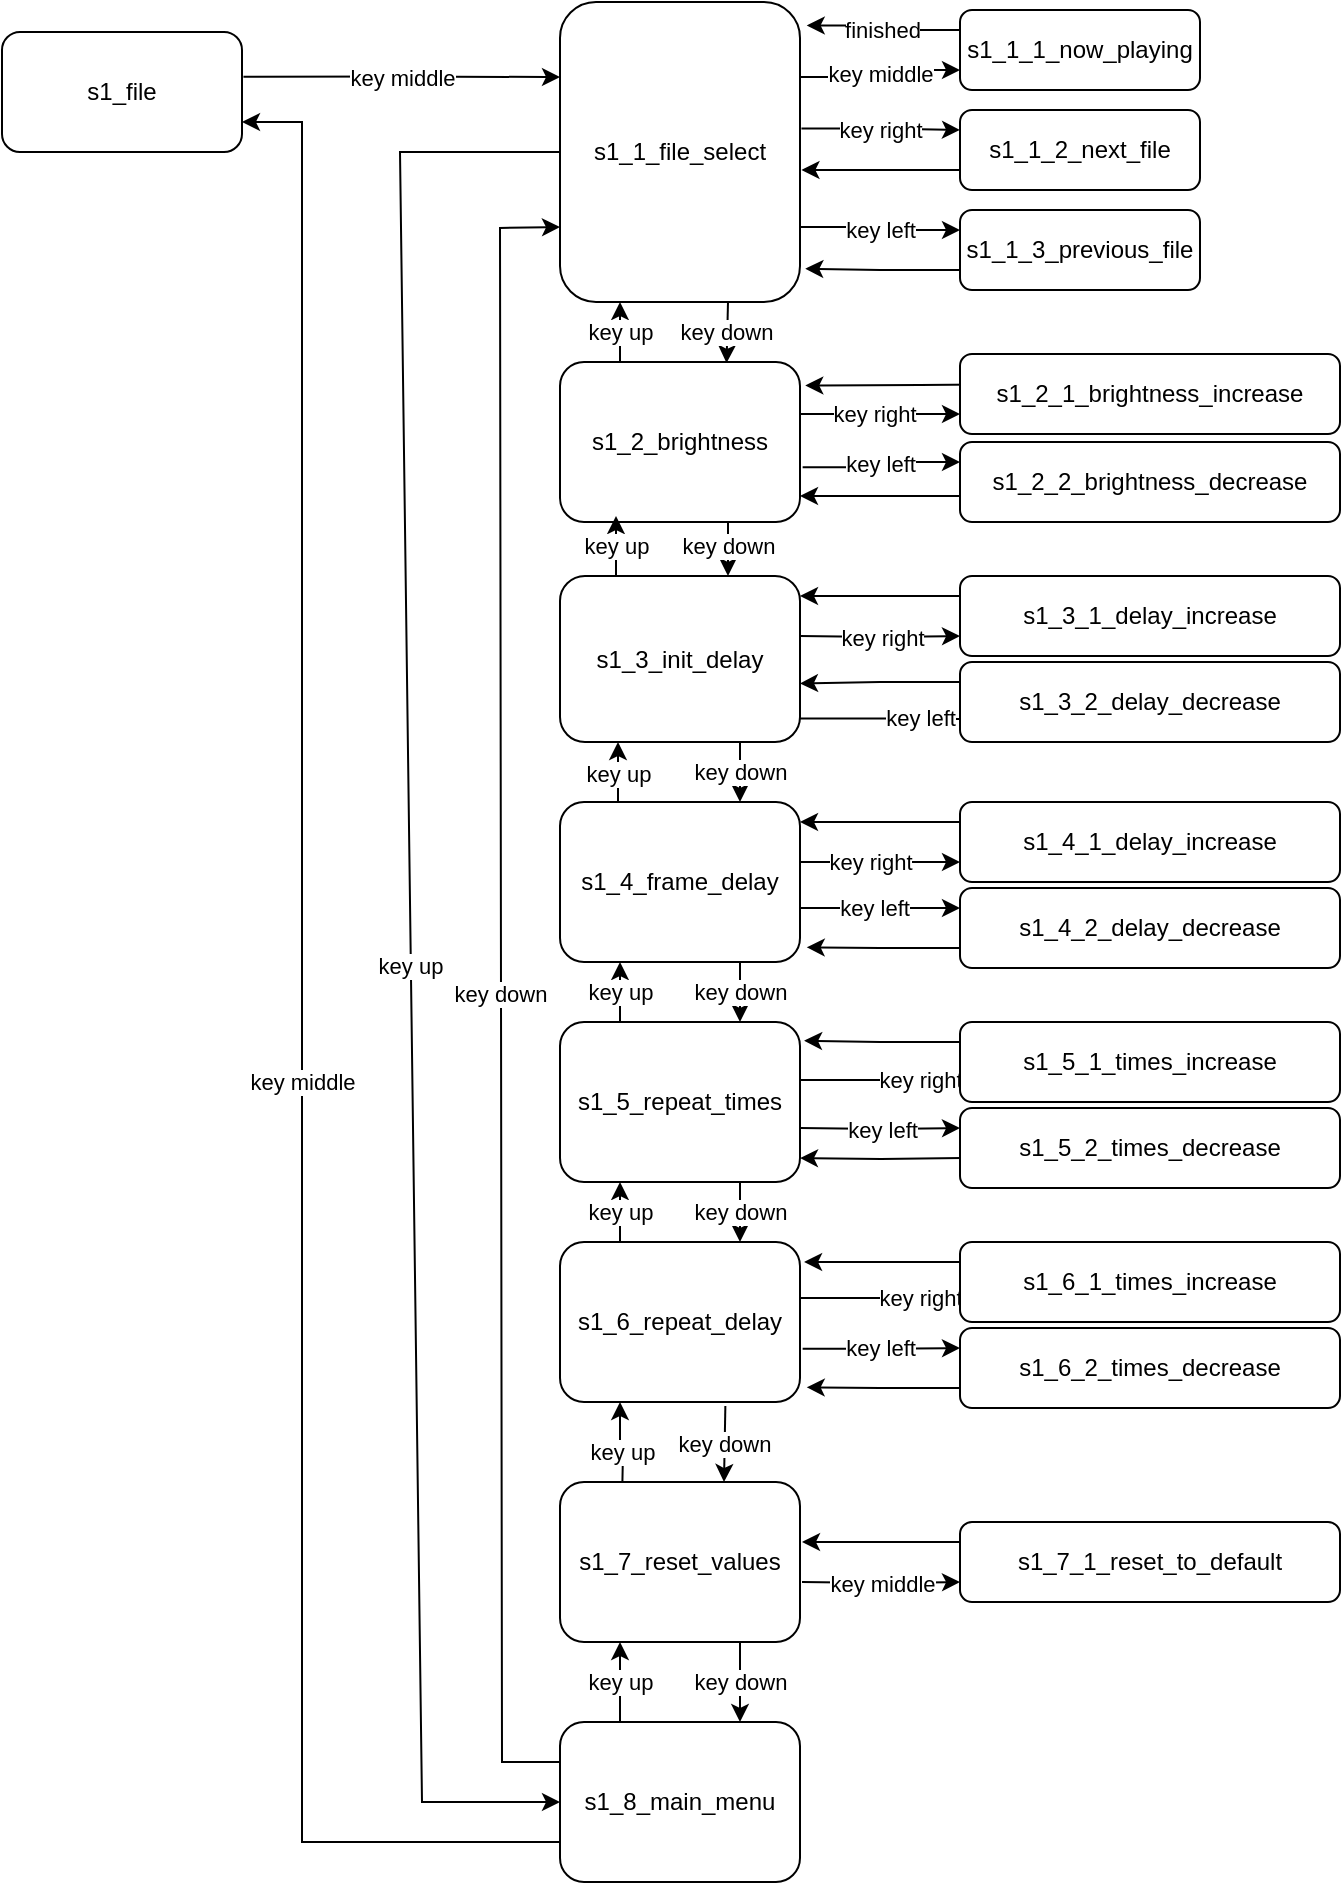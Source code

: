 <mxfile version="20.3.0" type="device"><diagram id="D9V31egvPKWLX6zc7xJK" name="Seite-1"><mxGraphModel dx="2062" dy="1122" grid="1" gridSize="10" guides="1" tooltips="1" connect="1" arrows="1" fold="1" page="1" pageScale="1" pageWidth="827" pageHeight="1169" math="0" shadow="0"><root><mxCell id="0"/><mxCell id="1" parent="0"/><mxCell id="xdrTdri9jBhsMkTPG74Z-29" value="key middle" style="edgeStyle=orthogonalEdgeStyle;rounded=0;orthogonalLoop=1;jettySize=auto;html=1;exitX=1.006;exitY=0.372;exitDx=0;exitDy=0;exitPerimeter=0;entryX=0;entryY=0.25;entryDx=0;entryDy=0;" parent="1" source="xdrTdri9jBhsMkTPG74Z-1" target="xdrTdri9jBhsMkTPG74Z-2" edge="1"><mxGeometry relative="1" as="geometry"><mxPoint x="199.72" y="87.68" as="sourcePoint"/><mxPoint x="319" y="151" as="targetPoint"/></mxGeometry></mxCell><mxCell id="xdrTdri9jBhsMkTPG74Z-1" value="s1_file" style="rounded=1;whiteSpace=wrap;html=1;" parent="1" vertex="1"><mxGeometry x="40" y="65" width="120" height="60" as="geometry"/></mxCell><mxCell id="xdrTdri9jBhsMkTPG74Z-11" value="key down" style="edgeStyle=orthogonalEdgeStyle;rounded=0;orthogonalLoop=1;jettySize=auto;html=1;entryX=0.694;entryY=0.006;entryDx=0;entryDy=0;entryPerimeter=0;" parent="1" target="xdrTdri9jBhsMkTPG74Z-3" edge="1"><mxGeometry relative="1" as="geometry"><mxPoint x="403" y="200" as="sourcePoint"/><mxPoint x="403" y="230" as="targetPoint"/></mxGeometry></mxCell><mxCell id="xdrTdri9jBhsMkTPG74Z-32" value="key middle" style="edgeStyle=orthogonalEdgeStyle;rounded=0;orthogonalLoop=1;jettySize=auto;html=1;entryX=0;entryY=0.75;entryDx=0;entryDy=0;exitX=1;exitY=0.25;exitDx=0;exitDy=0;" parent="1" source="xdrTdri9jBhsMkTPG74Z-2" target="xdrTdri9jBhsMkTPG74Z-31" edge="1"><mxGeometry relative="1" as="geometry"><mxPoint x="439" y="172" as="sourcePoint"/><mxPoint x="519" y="172" as="targetPoint"/></mxGeometry></mxCell><mxCell id="xdrTdri9jBhsMkTPG74Z-77" value="key right" style="edgeStyle=orthogonalEdgeStyle;rounded=0;orthogonalLoop=1;jettySize=auto;html=1;exitX=1.006;exitY=0.422;exitDx=0;exitDy=0;entryX=0;entryY=0.25;entryDx=0;entryDy=0;exitPerimeter=0;" parent="1" source="xdrTdri9jBhsMkTPG74Z-2" target="xdrTdri9jBhsMkTPG74Z-41" edge="1"><mxGeometry relative="1" as="geometry"/></mxCell><mxCell id="xdrTdri9jBhsMkTPG74Z-79" value="key left" style="edgeStyle=orthogonalEdgeStyle;rounded=0;orthogonalLoop=1;jettySize=auto;html=1;exitX=1;exitY=0.75;exitDx=0;exitDy=0;entryX=0;entryY=0.25;entryDx=0;entryDy=0;" parent="1" source="xdrTdri9jBhsMkTPG74Z-2" target="xdrTdri9jBhsMkTPG74Z-42" edge="1"><mxGeometry relative="1" as="geometry"/></mxCell><mxCell id="xdrTdri9jBhsMkTPG74Z-2" value="s1_1_file_select" style="rounded=1;whiteSpace=wrap;html=1;" parent="1" vertex="1"><mxGeometry x="319" y="50" width="120" height="150" as="geometry"/></mxCell><mxCell id="xdrTdri9jBhsMkTPG74Z-12" value="key up" style="edgeStyle=orthogonalEdgeStyle;rounded=0;orthogonalLoop=1;jettySize=auto;html=1;exitX=0.25;exitY=0;exitDx=0;exitDy=0;entryX=0.25;entryY=1;entryDx=0;entryDy=0;" parent="1" source="xdrTdri9jBhsMkTPG74Z-3" target="xdrTdri9jBhsMkTPG74Z-2" edge="1"><mxGeometry relative="1" as="geometry"><mxPoint x="347" y="230" as="sourcePoint"/><mxPoint x="347" y="200" as="targetPoint"/></mxGeometry></mxCell><mxCell id="xdrTdri9jBhsMkTPG74Z-13" value="key down" style="edgeStyle=orthogonalEdgeStyle;rounded=0;orthogonalLoop=1;jettySize=auto;html=1;" parent="1" edge="1"><mxGeometry relative="1" as="geometry"><mxPoint x="403" y="307" as="sourcePoint"/><mxPoint x="403" y="337" as="targetPoint"/></mxGeometry></mxCell><mxCell id="xdrTdri9jBhsMkTPG74Z-36" value="key right" style="edgeStyle=orthogonalEdgeStyle;rounded=0;orthogonalLoop=1;jettySize=auto;html=1;entryX=0;entryY=0.75;entryDx=0;entryDy=0;exitX=1;exitY=0.25;exitDx=0;exitDy=0;" parent="1" source="xdrTdri9jBhsMkTPG74Z-3" target="xdrTdri9jBhsMkTPG74Z-35" edge="1"><mxGeometry relative="1" as="geometry"><Array as="points"><mxPoint x="439" y="256"/></Array></mxGeometry></mxCell><mxCell id="xdrTdri9jBhsMkTPG74Z-39" value="key left" style="edgeStyle=orthogonalEdgeStyle;rounded=0;orthogonalLoop=1;jettySize=auto;html=1;exitX=1.011;exitY=0.658;exitDx=0;exitDy=0;entryX=0;entryY=0.25;entryDx=0;entryDy=0;exitPerimeter=0;" parent="1" source="xdrTdri9jBhsMkTPG74Z-3" target="xdrTdri9jBhsMkTPG74Z-38" edge="1"><mxGeometry relative="1" as="geometry"/></mxCell><mxCell id="xdrTdri9jBhsMkTPG74Z-3" value="s1_2_brightness" style="rounded=1;whiteSpace=wrap;html=1;" parent="1" vertex="1"><mxGeometry x="319" y="230" width="120" height="80" as="geometry"/></mxCell><mxCell id="xdrTdri9jBhsMkTPG74Z-14" value="key up" style="edgeStyle=orthogonalEdgeStyle;rounded=0;orthogonalLoop=1;jettySize=auto;html=1;" parent="1" edge="1"><mxGeometry relative="1" as="geometry"><mxPoint x="347" y="337" as="sourcePoint"/><mxPoint x="347" y="307" as="targetPoint"/></mxGeometry></mxCell><mxCell id="xdrTdri9jBhsMkTPG74Z-17" value="key down" style="edgeStyle=orthogonalEdgeStyle;rounded=0;orthogonalLoop=1;jettySize=auto;html=1;entryX=0.75;entryY=0;entryDx=0;entryDy=0;exitX=0.75;exitY=1;exitDx=0;exitDy=0;" parent="1" source="xdrTdri9jBhsMkTPG74Z-4" target="xdrTdri9jBhsMkTPG74Z-5" edge="1"><mxGeometry relative="1" as="geometry"><mxPoint x="406" y="397" as="sourcePoint"/><mxPoint x="406" y="427" as="targetPoint"/></mxGeometry></mxCell><mxCell id="xdrTdri9jBhsMkTPG74Z-51" value="key right" style="edgeStyle=orthogonalEdgeStyle;rounded=0;orthogonalLoop=1;jettySize=auto;html=1;entryX=0;entryY=0.75;entryDx=0;entryDy=0;" parent="1" target="xdrTdri9jBhsMkTPG74Z-48" edge="1"><mxGeometry relative="1" as="geometry"><mxPoint x="439" y="367" as="sourcePoint"/></mxGeometry></mxCell><mxCell id="xdrTdri9jBhsMkTPG74Z-54" value="key left" style="edgeStyle=orthogonalEdgeStyle;rounded=0;orthogonalLoop=1;jettySize=auto;html=1;exitX=1;exitY=0.75;exitDx=0;exitDy=0;entryX=0;entryY=0.5;entryDx=0;entryDy=0;" parent="1" edge="1"><mxGeometry relative="1" as="geometry"><mxPoint x="439" y="408.25" as="sourcePoint"/><mxPoint x="559" y="409" as="targetPoint"/><Array as="points"><mxPoint x="499" y="409"/></Array></mxGeometry></mxCell><mxCell id="xdrTdri9jBhsMkTPG74Z-4" value="s1_3_init_delay" style="rounded=1;whiteSpace=wrap;html=1;" parent="1" vertex="1"><mxGeometry x="319" y="337" width="120" height="83" as="geometry"/></mxCell><mxCell id="xdrTdri9jBhsMkTPG74Z-18" value="key up" style="edgeStyle=orthogonalEdgeStyle;rounded=0;orthogonalLoop=1;jettySize=auto;html=1;exitX=0.25;exitY=0;exitDx=0;exitDy=0;" parent="1" source="xdrTdri9jBhsMkTPG74Z-5" edge="1"><mxGeometry relative="1" as="geometry"><mxPoint x="348" y="427" as="sourcePoint"/><mxPoint x="348" y="420" as="targetPoint"/></mxGeometry></mxCell><mxCell id="xdrTdri9jBhsMkTPG74Z-19" value="key down" style="edgeStyle=orthogonalEdgeStyle;rounded=0;orthogonalLoop=1;jettySize=auto;html=1;entryX=0.75;entryY=0;entryDx=0;entryDy=0;exitX=0.75;exitY=1;exitDx=0;exitDy=0;" parent="1" source="xdrTdri9jBhsMkTPG74Z-5" target="xdrTdri9jBhsMkTPG74Z-6" edge="1"><mxGeometry relative="1" as="geometry"><mxPoint x="405" y="526" as="sourcePoint"/><mxPoint x="405" y="556" as="targetPoint"/></mxGeometry></mxCell><mxCell id="xdrTdri9jBhsMkTPG74Z-60" value="key right" style="edgeStyle=orthogonalEdgeStyle;rounded=0;orthogonalLoop=1;jettySize=auto;html=1;exitX=1;exitY=0.25;exitDx=0;exitDy=0;entryX=0;entryY=0.75;entryDx=0;entryDy=0;" parent="1" source="xdrTdri9jBhsMkTPG74Z-5" target="xdrTdri9jBhsMkTPG74Z-58" edge="1"><mxGeometry relative="1" as="geometry"><Array as="points"><mxPoint x="439" y="480"/></Array></mxGeometry></mxCell><mxCell id="xdrTdri9jBhsMkTPG74Z-62" value="key left" style="edgeStyle=orthogonalEdgeStyle;rounded=0;orthogonalLoop=1;jettySize=auto;html=1;exitX=1;exitY=0.75;exitDx=0;exitDy=0;entryX=0;entryY=0.25;entryDx=0;entryDy=0;" parent="1" source="xdrTdri9jBhsMkTPG74Z-5" target="xdrTdri9jBhsMkTPG74Z-59" edge="1"><mxGeometry relative="1" as="geometry"><Array as="points"><mxPoint x="439" y="503"/></Array></mxGeometry></mxCell><mxCell id="xdrTdri9jBhsMkTPG74Z-5" value="s1_4_frame_delay" style="rounded=1;whiteSpace=wrap;html=1;" parent="1" vertex="1"><mxGeometry x="319" y="450" width="120" height="80" as="geometry"/></mxCell><mxCell id="xdrTdri9jBhsMkTPG74Z-20" value="key up" style="edgeStyle=orthogonalEdgeStyle;rounded=0;orthogonalLoop=1;jettySize=auto;html=1;exitX=0.25;exitY=0;exitDx=0;exitDy=0;entryX=0.25;entryY=1;entryDx=0;entryDy=0;" parent="1" source="xdrTdri9jBhsMkTPG74Z-6" target="xdrTdri9jBhsMkTPG74Z-5" edge="1"><mxGeometry relative="1" as="geometry"><mxPoint x="348" y="556" as="sourcePoint"/><mxPoint x="348" y="560" as="targetPoint"/></mxGeometry></mxCell><mxCell id="xdrTdri9jBhsMkTPG74Z-22" value="key down" style="edgeStyle=orthogonalEdgeStyle;rounded=0;orthogonalLoop=1;jettySize=auto;html=1;exitX=0.75;exitY=1;exitDx=0;exitDy=0;entryX=0.75;entryY=0;entryDx=0;entryDy=0;" parent="1" source="xdrTdri9jBhsMkTPG74Z-6" target="xdrTdri9jBhsMkTPG74Z-7" edge="1"><mxGeometry relative="1" as="geometry"><mxPoint x="406" y="820" as="sourcePoint"/><mxPoint x="409" y="780" as="targetPoint"/></mxGeometry></mxCell><mxCell id="xdrTdri9jBhsMkTPG74Z-66" value="key right" style="edgeStyle=orthogonalEdgeStyle;rounded=0;orthogonalLoop=1;jettySize=auto;html=1;exitX=1;exitY=0.25;exitDx=0;exitDy=0;entryX=0;entryY=0.5;entryDx=0;entryDy=0;" parent="1" edge="1"><mxGeometry relative="1" as="geometry"><mxPoint x="439" y="589" as="sourcePoint"/><mxPoint x="559" y="589" as="targetPoint"/></mxGeometry></mxCell><mxCell id="xdrTdri9jBhsMkTPG74Z-68" value="key left" style="edgeStyle=orthogonalEdgeStyle;rounded=0;orthogonalLoop=1;jettySize=auto;html=1;entryX=0;entryY=0.25;entryDx=0;entryDy=0;" parent="1" target="xdrTdri9jBhsMkTPG74Z-65" edge="1"><mxGeometry relative="1" as="geometry"><mxPoint x="439" y="613" as="sourcePoint"/></mxGeometry></mxCell><mxCell id="xdrTdri9jBhsMkTPG74Z-6" value="s1_5_repeat_times" style="rounded=1;whiteSpace=wrap;html=1;" parent="1" vertex="1"><mxGeometry x="319" y="560" width="120" height="80" as="geometry"/></mxCell><mxCell id="xdrTdri9jBhsMkTPG74Z-23" value="key up" style="edgeStyle=orthogonalEdgeStyle;rounded=0;orthogonalLoop=1;jettySize=auto;html=1;entryX=0.25;entryY=1;entryDx=0;entryDy=0;exitX=0.25;exitY=0;exitDx=0;exitDy=0;" parent="1" source="xdrTdri9jBhsMkTPG74Z-7" target="xdrTdri9jBhsMkTPG74Z-6" edge="1"><mxGeometry relative="1" as="geometry"><mxPoint x="359" y="810" as="sourcePoint"/><mxPoint x="347" y="820" as="targetPoint"/></mxGeometry></mxCell><mxCell id="xdrTdri9jBhsMkTPG74Z-24" value="key down" style="edgeStyle=orthogonalEdgeStyle;rounded=0;orthogonalLoop=1;jettySize=auto;html=1;exitX=0.689;exitY=1.025;exitDx=0;exitDy=0;exitPerimeter=0;" parent="1" source="xdrTdri9jBhsMkTPG74Z-7" edge="1"><mxGeometry relative="1" as="geometry"><mxPoint x="411" y="910" as="sourcePoint"/><mxPoint x="401" y="790" as="targetPoint"/></mxGeometry></mxCell><mxCell id="xdrTdri9jBhsMkTPG74Z-72" value="key right" style="edgeStyle=orthogonalEdgeStyle;rounded=0;orthogonalLoop=1;jettySize=auto;html=1;exitX=1;exitY=0.25;exitDx=0;exitDy=0;entryX=0;entryY=0.5;entryDx=0;entryDy=0;" parent="1" edge="1"><mxGeometry relative="1" as="geometry"><mxPoint x="439" y="698" as="sourcePoint"/><mxPoint x="559" y="698" as="targetPoint"/></mxGeometry></mxCell><mxCell id="xdrTdri9jBhsMkTPG74Z-74" value="key left" style="edgeStyle=orthogonalEdgeStyle;rounded=0;orthogonalLoop=1;jettySize=auto;html=1;exitX=1.011;exitY=0.667;exitDx=0;exitDy=0;entryX=0;entryY=0.25;entryDx=0;entryDy=0;exitPerimeter=0;" parent="1" source="xdrTdri9jBhsMkTPG74Z-7" target="xdrTdri9jBhsMkTPG74Z-71" edge="1"><mxGeometry relative="1" as="geometry"/></mxCell><mxCell id="xdrTdri9jBhsMkTPG74Z-7" value="s1_6_repeat_delay" style="rounded=1;whiteSpace=wrap;html=1;" parent="1" vertex="1"><mxGeometry x="319" y="670" width="120" height="80" as="geometry"/></mxCell><mxCell id="xdrTdri9jBhsMkTPG74Z-25" value="key up" style="edgeStyle=orthogonalEdgeStyle;rounded=0;orthogonalLoop=1;jettySize=auto;html=1;entryX=0.25;entryY=1;entryDx=0;entryDy=0;" parent="1" target="xdrTdri9jBhsMkTPG74Z-7" edge="1"><mxGeometry relative="1" as="geometry"><mxPoint x="350" y="800" as="sourcePoint"/><mxPoint x="348" y="910" as="targetPoint"/></mxGeometry></mxCell><mxCell id="xdrTdri9jBhsMkTPG74Z-81" value="key middle" style="edgeStyle=orthogonalEdgeStyle;rounded=0;orthogonalLoop=1;jettySize=auto;html=1;exitX=0;exitY=0.75;exitDx=0;exitDy=0;entryX=1;entryY=0.75;entryDx=0;entryDy=0;" parent="1" source="xdrTdri9jBhsMkTPG74Z-8" target="xdrTdri9jBhsMkTPG74Z-1" edge="1"><mxGeometry relative="1" as="geometry"><mxPoint x="199" y="110" as="targetPoint"/><Array as="points"><mxPoint x="190" y="970"/><mxPoint x="190" y="110"/></Array></mxGeometry></mxCell><mxCell id="9t41K3WzxZC-Tcf100jT-3" value="key up" style="edgeStyle=orthogonalEdgeStyle;rounded=0;orthogonalLoop=1;jettySize=auto;html=1;exitX=0.25;exitY=0;exitDx=0;exitDy=0;entryX=0.25;entryY=1;entryDx=0;entryDy=0;" edge="1" parent="1" source="xdrTdri9jBhsMkTPG74Z-8" target="9t41K3WzxZC-Tcf100jT-1"><mxGeometry relative="1" as="geometry"/></mxCell><mxCell id="xdrTdri9jBhsMkTPG74Z-8" value="s1_8_main_menu" style="rounded=1;whiteSpace=wrap;html=1;" parent="1" vertex="1"><mxGeometry x="319" y="910" width="120" height="80" as="geometry"/></mxCell><mxCell id="xdrTdri9jBhsMkTPG74Z-27" value="key down" style="endArrow=classic;html=1;rounded=0;exitX=0;exitY=0.25;exitDx=0;exitDy=0;entryX=0;entryY=0.75;entryDx=0;entryDy=0;" parent="1" source="xdrTdri9jBhsMkTPG74Z-8" target="xdrTdri9jBhsMkTPG74Z-2" edge="1"><mxGeometry width="50" height="50" relative="1" as="geometry"><mxPoint x="339" y="630" as="sourcePoint"/><mxPoint x="389" y="580" as="targetPoint"/><Array as="points"><mxPoint x="290" y="930"/><mxPoint x="289" y="163"/></Array></mxGeometry></mxCell><mxCell id="xdrTdri9jBhsMkTPG74Z-30" value="key up" style="endArrow=classic;html=1;rounded=0;entryX=0;entryY=0.5;entryDx=0;entryDy=0;exitX=0;exitY=0.5;exitDx=0;exitDy=0;" parent="1" source="xdrTdri9jBhsMkTPG74Z-2" target="xdrTdri9jBhsMkTPG74Z-8" edge="1"><mxGeometry width="50" height="50" relative="1" as="geometry"><mxPoint x="339" y="630" as="sourcePoint"/><mxPoint x="389" y="580" as="targetPoint"/><Array as="points"><mxPoint x="239" y="125"/><mxPoint x="250" y="950"/></Array></mxGeometry></mxCell><mxCell id="xdrTdri9jBhsMkTPG74Z-34" value="finished" style="edgeStyle=orthogonalEdgeStyle;rounded=0;orthogonalLoop=1;jettySize=auto;html=1;entryX=1.028;entryY=0.078;entryDx=0;entryDy=0;entryPerimeter=0;exitX=0;exitY=0.25;exitDx=0;exitDy=0;" parent="1" source="xdrTdri9jBhsMkTPG74Z-31" target="xdrTdri9jBhsMkTPG74Z-2" edge="1"><mxGeometry relative="1" as="geometry"><mxPoint x="519" y="150" as="sourcePoint"/><mxPoint x="439" y="150" as="targetPoint"/></mxGeometry></mxCell><mxCell id="xdrTdri9jBhsMkTPG74Z-31" value="s1_1_1_now_playing" style="rounded=1;whiteSpace=wrap;html=1;" parent="1" vertex="1"><mxGeometry x="519" y="54" width="120" height="40" as="geometry"/></mxCell><mxCell id="xdrTdri9jBhsMkTPG74Z-37" style="edgeStyle=orthogonalEdgeStyle;rounded=0;orthogonalLoop=1;jettySize=auto;html=1;entryX=1.022;entryY=0.147;entryDx=0;entryDy=0;entryPerimeter=0;" parent="1" target="xdrTdri9jBhsMkTPG74Z-3" edge="1"><mxGeometry relative="1" as="geometry"><mxPoint x="559" y="241" as="sourcePoint"/></mxGeometry></mxCell><mxCell id="xdrTdri9jBhsMkTPG74Z-35" value="s1_2_1_brightness_increase" style="rounded=1;whiteSpace=wrap;html=1;" parent="1" vertex="1"><mxGeometry x="519" y="226" width="190" height="40" as="geometry"/></mxCell><mxCell id="xdrTdri9jBhsMkTPG74Z-40" style="edgeStyle=orthogonalEdgeStyle;rounded=0;orthogonalLoop=1;jettySize=auto;html=1;" parent="1" edge="1"><mxGeometry relative="1" as="geometry"><mxPoint x="559" y="297" as="sourcePoint"/><mxPoint x="439" y="297" as="targetPoint"/></mxGeometry></mxCell><mxCell id="xdrTdri9jBhsMkTPG74Z-38" value="s1_2_2_brightness_decrease" style="rounded=1;whiteSpace=wrap;html=1;" parent="1" vertex="1"><mxGeometry x="519" y="270" width="190" height="40" as="geometry"/></mxCell><mxCell id="xdrTdri9jBhsMkTPG74Z-78" style="edgeStyle=orthogonalEdgeStyle;rounded=0;orthogonalLoop=1;jettySize=auto;html=1;exitX=0;exitY=0.75;exitDx=0;exitDy=0;entryX=1.006;entryY=0.56;entryDx=0;entryDy=0;entryPerimeter=0;" parent="1" source="xdrTdri9jBhsMkTPG74Z-41" target="xdrTdri9jBhsMkTPG74Z-2" edge="1"><mxGeometry relative="1" as="geometry"/></mxCell><mxCell id="xdrTdri9jBhsMkTPG74Z-41" value="s1_1_2_next_file" style="rounded=1;whiteSpace=wrap;html=1;" parent="1" vertex="1"><mxGeometry x="519" y="104" width="120" height="40" as="geometry"/></mxCell><mxCell id="xdrTdri9jBhsMkTPG74Z-80" style="edgeStyle=orthogonalEdgeStyle;rounded=0;orthogonalLoop=1;jettySize=auto;html=1;exitX=0;exitY=0.75;exitDx=0;exitDy=0;entryX=1.022;entryY=0.889;entryDx=0;entryDy=0;entryPerimeter=0;" parent="1" source="xdrTdri9jBhsMkTPG74Z-42" target="xdrTdri9jBhsMkTPG74Z-2" edge="1"><mxGeometry relative="1" as="geometry"/></mxCell><mxCell id="xdrTdri9jBhsMkTPG74Z-42" value="s1_1_3_previous_file" style="rounded=1;whiteSpace=wrap;html=1;" parent="1" vertex="1"><mxGeometry x="519" y="154" width="120" height="40" as="geometry"/></mxCell><mxCell id="xdrTdri9jBhsMkTPG74Z-50" style="edgeStyle=orthogonalEdgeStyle;rounded=0;orthogonalLoop=1;jettySize=auto;html=1;exitX=0;exitY=0.25;exitDx=0;exitDy=0;" parent="1" source="xdrTdri9jBhsMkTPG74Z-48" edge="1"><mxGeometry relative="1" as="geometry"><mxPoint x="439" y="347" as="targetPoint"/></mxGeometry></mxCell><mxCell id="xdrTdri9jBhsMkTPG74Z-48" value="s1_3_1_delay_increase" style="rounded=1;whiteSpace=wrap;html=1;" parent="1" vertex="1"><mxGeometry x="519" y="337" width="190" height="40" as="geometry"/></mxCell><mxCell id="xdrTdri9jBhsMkTPG74Z-53" style="edgeStyle=orthogonalEdgeStyle;rounded=0;orthogonalLoop=1;jettySize=auto;html=1;exitX=0;exitY=0.25;exitDx=0;exitDy=0;entryX=1;entryY=0.647;entryDx=0;entryDy=0;entryPerimeter=0;" parent="1" source="xdrTdri9jBhsMkTPG74Z-49" target="xdrTdri9jBhsMkTPG74Z-4" edge="1"><mxGeometry relative="1" as="geometry"/></mxCell><mxCell id="xdrTdri9jBhsMkTPG74Z-49" value="s1_3_2_delay_decrease" style="rounded=1;whiteSpace=wrap;html=1;" parent="1" vertex="1"><mxGeometry x="519" y="380" width="190" height="40" as="geometry"/></mxCell><mxCell id="xdrTdri9jBhsMkTPG74Z-61" style="edgeStyle=orthogonalEdgeStyle;rounded=0;orthogonalLoop=1;jettySize=auto;html=1;exitX=0;exitY=0.25;exitDx=0;exitDy=0;" parent="1" source="xdrTdri9jBhsMkTPG74Z-58" edge="1"><mxGeometry relative="1" as="geometry"><mxPoint x="439" y="460" as="targetPoint"/><Array as="points"><mxPoint x="439" y="460"/></Array></mxGeometry></mxCell><mxCell id="xdrTdri9jBhsMkTPG74Z-58" value="s1_4_1_delay_increase" style="rounded=1;whiteSpace=wrap;html=1;" parent="1" vertex="1"><mxGeometry x="519" y="450" width="190" height="40" as="geometry"/></mxCell><mxCell id="xdrTdri9jBhsMkTPG74Z-63" style="edgeStyle=orthogonalEdgeStyle;rounded=0;orthogonalLoop=1;jettySize=auto;html=1;exitX=0;exitY=0.75;exitDx=0;exitDy=0;entryX=1.028;entryY=0.908;entryDx=0;entryDy=0;entryPerimeter=0;" parent="1" source="xdrTdri9jBhsMkTPG74Z-59" target="xdrTdri9jBhsMkTPG74Z-5" edge="1"><mxGeometry relative="1" as="geometry"/></mxCell><mxCell id="xdrTdri9jBhsMkTPG74Z-59" value="s1_4_2_delay_decrease" style="rounded=1;whiteSpace=wrap;html=1;" parent="1" vertex="1"><mxGeometry x="519" y="493" width="190" height="40" as="geometry"/></mxCell><mxCell id="xdrTdri9jBhsMkTPG74Z-67" style="edgeStyle=orthogonalEdgeStyle;rounded=0;orthogonalLoop=1;jettySize=auto;html=1;exitX=0;exitY=0.25;exitDx=0;exitDy=0;entryX=1.017;entryY=0.117;entryDx=0;entryDy=0;entryPerimeter=0;" parent="1" source="xdrTdri9jBhsMkTPG74Z-64" target="xdrTdri9jBhsMkTPG74Z-6" edge="1"><mxGeometry relative="1" as="geometry"/></mxCell><mxCell id="xdrTdri9jBhsMkTPG74Z-64" value="s1_5_1_times_increase" style="rounded=1;whiteSpace=wrap;html=1;" parent="1" vertex="1"><mxGeometry x="519" y="560" width="190" height="40" as="geometry"/></mxCell><mxCell id="xdrTdri9jBhsMkTPG74Z-69" style="edgeStyle=orthogonalEdgeStyle;rounded=0;orthogonalLoop=1;jettySize=auto;html=1;entryX=1;entryY=0.85;entryDx=0;entryDy=0;entryPerimeter=0;" parent="1" target="xdrTdri9jBhsMkTPG74Z-6" edge="1"><mxGeometry relative="1" as="geometry"><mxPoint x="520" y="628" as="sourcePoint"/></mxGeometry></mxCell><mxCell id="xdrTdri9jBhsMkTPG74Z-65" value="s1_5_2_times_decrease" style="rounded=1;whiteSpace=wrap;html=1;" parent="1" vertex="1"><mxGeometry x="519" y="603" width="190" height="40" as="geometry"/></mxCell><mxCell id="xdrTdri9jBhsMkTPG74Z-73" style="edgeStyle=orthogonalEdgeStyle;rounded=0;orthogonalLoop=1;jettySize=auto;html=1;exitX=0;exitY=0.25;exitDx=0;exitDy=0;entryX=1.017;entryY=0.125;entryDx=0;entryDy=0;entryPerimeter=0;" parent="1" source="xdrTdri9jBhsMkTPG74Z-70" target="xdrTdri9jBhsMkTPG74Z-7" edge="1"><mxGeometry relative="1" as="geometry"/></mxCell><mxCell id="xdrTdri9jBhsMkTPG74Z-70" value="s1_6_1_times_increase" style="rounded=1;whiteSpace=wrap;html=1;" parent="1" vertex="1"><mxGeometry x="519" y="670" width="190" height="40" as="geometry"/></mxCell><mxCell id="xdrTdri9jBhsMkTPG74Z-75" style="edgeStyle=orthogonalEdgeStyle;rounded=0;orthogonalLoop=1;jettySize=auto;html=1;exitX=0;exitY=0.75;exitDx=0;exitDy=0;entryX=1.028;entryY=0.908;entryDx=0;entryDy=0;entryPerimeter=0;" parent="1" source="xdrTdri9jBhsMkTPG74Z-71" target="xdrTdri9jBhsMkTPG74Z-7" edge="1"><mxGeometry relative="1" as="geometry"/></mxCell><mxCell id="xdrTdri9jBhsMkTPG74Z-71" value="s1_6_2_times_decrease" style="rounded=1;whiteSpace=wrap;html=1;" parent="1" vertex="1"><mxGeometry x="519" y="713" width="190" height="40" as="geometry"/></mxCell><mxCell id="9t41K3WzxZC-Tcf100jT-2" value="key down" style="edgeStyle=orthogonalEdgeStyle;rounded=0;orthogonalLoop=1;jettySize=auto;html=1;exitX=0.75;exitY=1;exitDx=0;exitDy=0;entryX=0.75;entryY=0;entryDx=0;entryDy=0;" edge="1" parent="1" source="9t41K3WzxZC-Tcf100jT-1" target="xdrTdri9jBhsMkTPG74Z-8"><mxGeometry relative="1" as="geometry"/></mxCell><mxCell id="9t41K3WzxZC-Tcf100jT-5" value="key middle" style="edgeStyle=orthogonalEdgeStyle;rounded=0;orthogonalLoop=1;jettySize=auto;html=1;entryX=0;entryY=0.75;entryDx=0;entryDy=0;" edge="1" parent="1" target="9t41K3WzxZC-Tcf100jT-4"><mxGeometry relative="1" as="geometry"><mxPoint x="440" y="840" as="sourcePoint"/></mxGeometry></mxCell><mxCell id="9t41K3WzxZC-Tcf100jT-1" value="s1_7_reset_values" style="rounded=1;whiteSpace=wrap;html=1;" vertex="1" parent="1"><mxGeometry x="319" y="790" width="120" height="80" as="geometry"/></mxCell><mxCell id="9t41K3WzxZC-Tcf100jT-6" style="edgeStyle=orthogonalEdgeStyle;rounded=0;orthogonalLoop=1;jettySize=auto;html=1;exitX=0;exitY=0.25;exitDx=0;exitDy=0;" edge="1" parent="1" source="9t41K3WzxZC-Tcf100jT-4"><mxGeometry relative="1" as="geometry"><mxPoint x="440" y="820" as="targetPoint"/></mxGeometry></mxCell><mxCell id="9t41K3WzxZC-Tcf100jT-4" value="s1_7_1_reset_to_default" style="rounded=1;whiteSpace=wrap;html=1;" vertex="1" parent="1"><mxGeometry x="519" y="810" width="190" height="40" as="geometry"/></mxCell></root></mxGraphModel></diagram></mxfile>